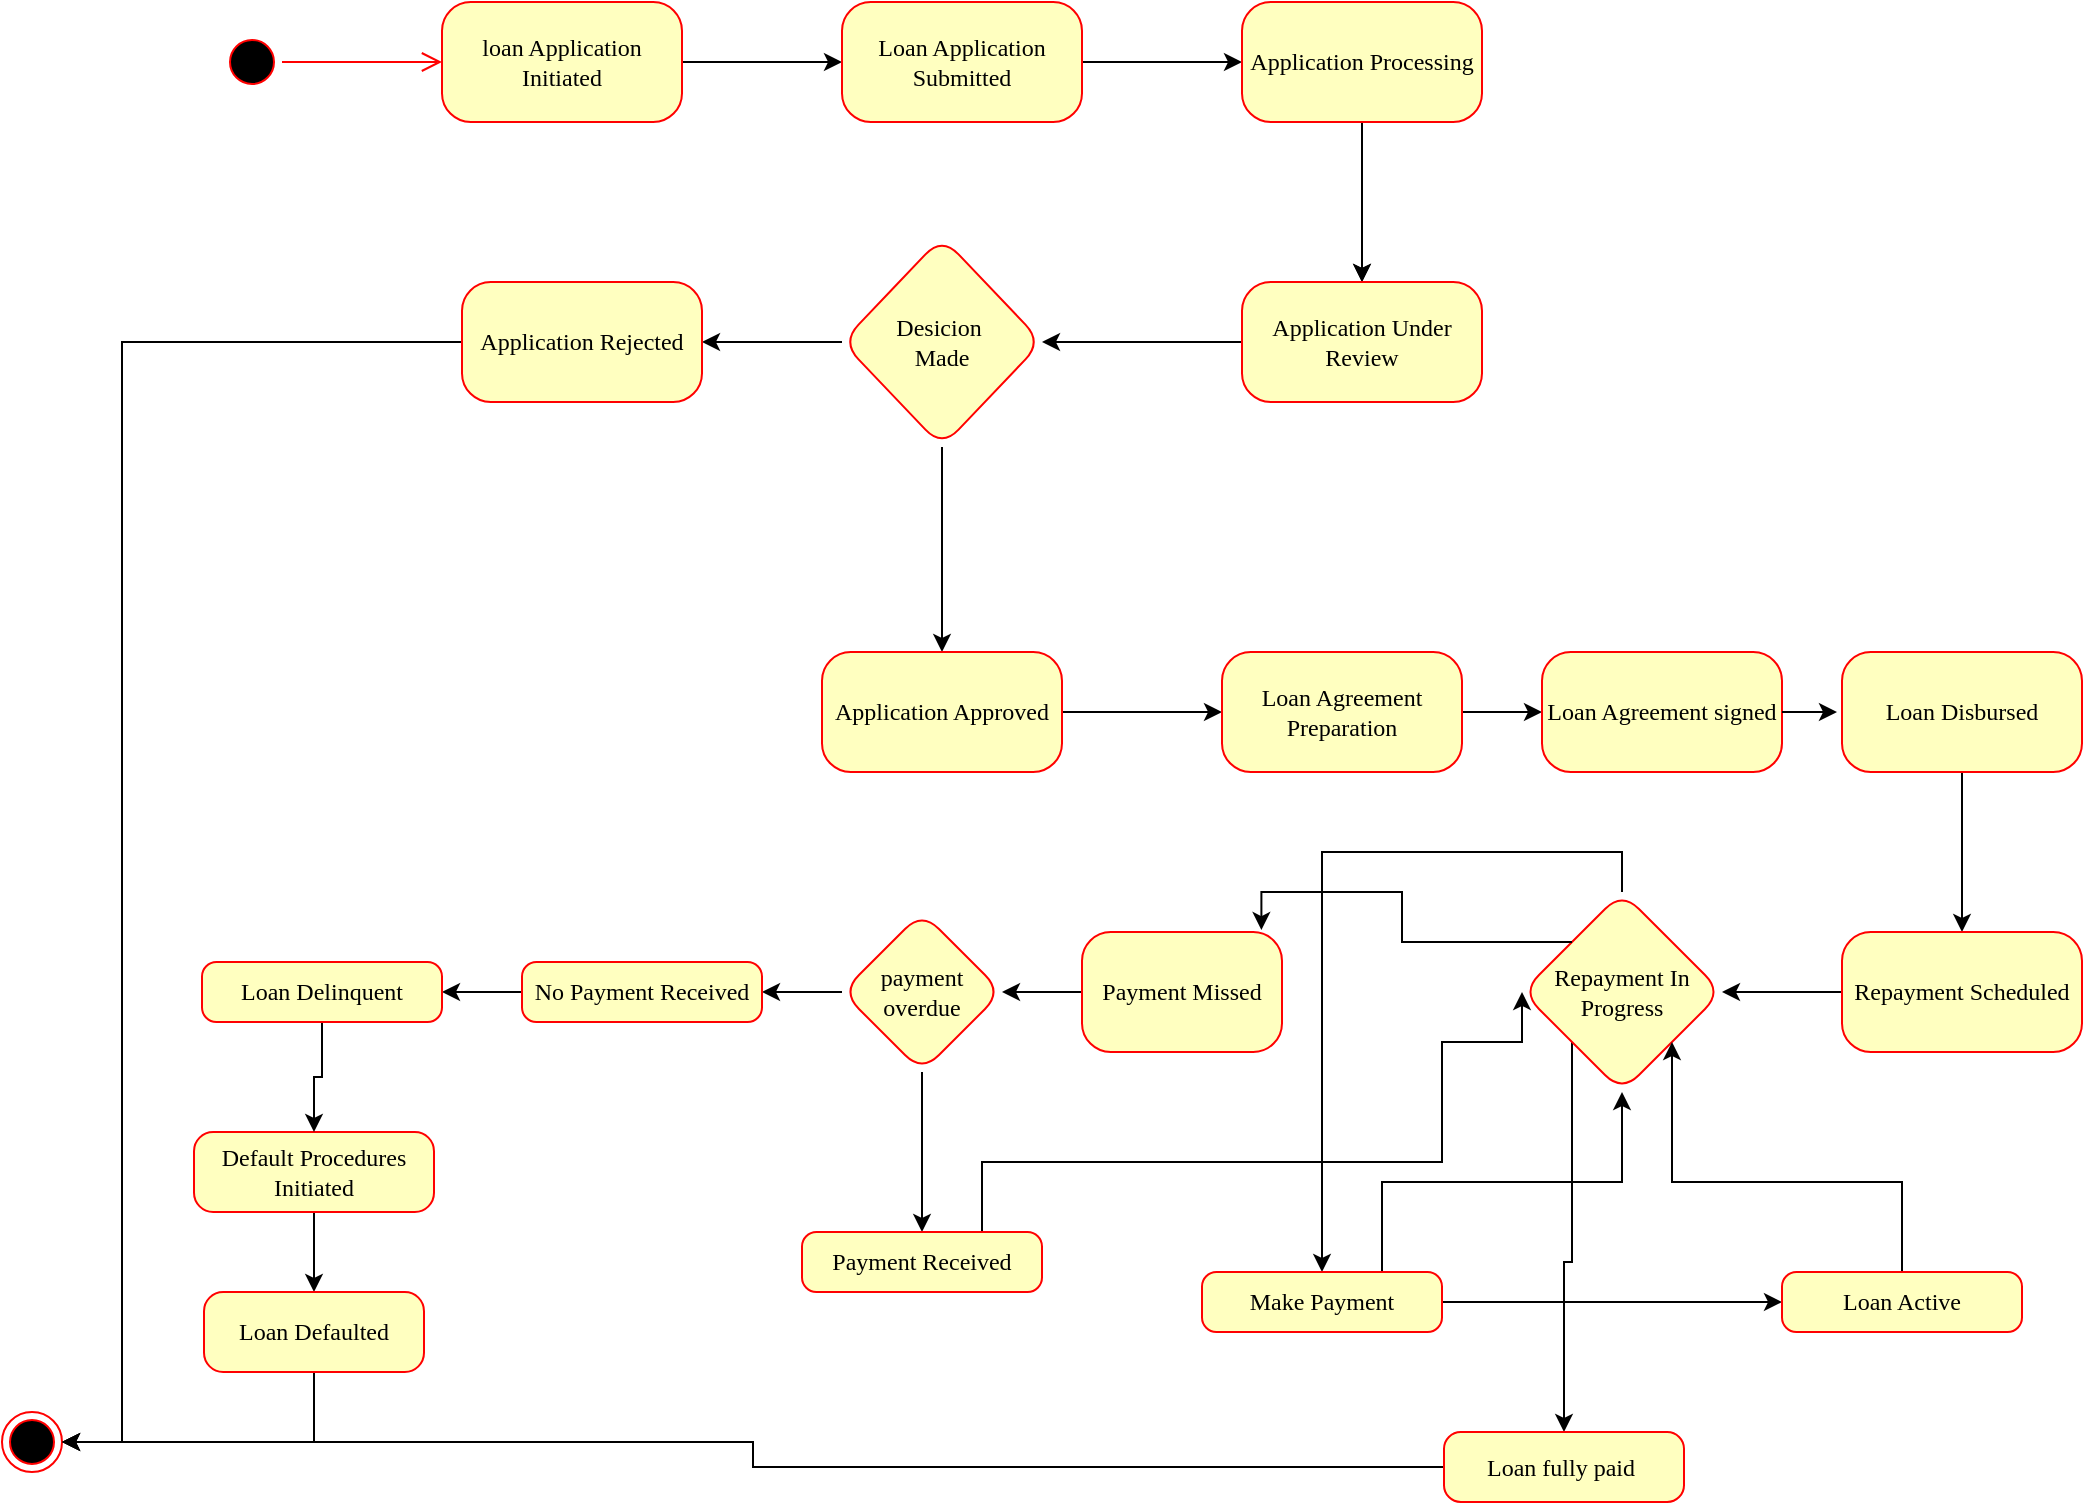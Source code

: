 <mxfile version="24.8.9">
  <diagram name="Page-1" id="58cdce13-f638-feb5-8d6f-7d28b1aa9fa0">
    <mxGraphModel dx="549" dy="626" grid="1" gridSize="10" guides="1" tooltips="1" connect="1" arrows="1" fold="1" page="1" pageScale="1" pageWidth="1100" pageHeight="850" background="none" math="0" shadow="0">
      <root>
        <mxCell id="0" />
        <mxCell id="1" parent="0" />
        <mxCell id="382b91b5511bd0f7-1" value="" style="ellipse;html=1;shape=startState;fillColor=#000000;strokeColor=#ff0000;rounded=1;shadow=0;comic=0;labelBackgroundColor=none;fontFamily=Verdana;fontSize=12;fontColor=#000000;align=center;direction=south;" parent="1" vertex="1">
          <mxGeometry x="130" y="50" width="30" height="30" as="geometry" />
        </mxCell>
        <mxCell id="x6N4AVNdgD--9fKv7K6O-7" value="" style="edgeStyle=orthogonalEdgeStyle;rounded=0;orthogonalLoop=1;jettySize=auto;html=1;" edge="1" parent="1" source="382b91b5511bd0f7-6" target="x6N4AVNdgD--9fKv7K6O-6">
          <mxGeometry relative="1" as="geometry" />
        </mxCell>
        <mxCell id="382b91b5511bd0f7-6" value="loan Application Initiated" style="rounded=1;whiteSpace=wrap;html=1;arcSize=24;fillColor=#ffffc0;strokeColor=#ff0000;shadow=0;comic=0;labelBackgroundColor=none;fontFamily=Verdana;fontSize=12;fontColor=#000000;align=center;" parent="1" vertex="1">
          <mxGeometry x="240" y="35" width="120" height="60" as="geometry" />
        </mxCell>
        <mxCell id="2a3bc250acf0617d-9" style="edgeStyle=orthogonalEdgeStyle;html=1;labelBackgroundColor=none;endArrow=open;endSize=8;strokeColor=#ff0000;fontFamily=Verdana;fontSize=12;align=left;" parent="1" source="382b91b5511bd0f7-1" target="382b91b5511bd0f7-6" edge="1">
          <mxGeometry relative="1" as="geometry" />
        </mxCell>
        <mxCell id="x6N4AVNdgD--9fKv7K6O-9" value="" style="edgeStyle=orthogonalEdgeStyle;rounded=0;orthogonalLoop=1;jettySize=auto;html=1;" edge="1" parent="1" source="x6N4AVNdgD--9fKv7K6O-6" target="x6N4AVNdgD--9fKv7K6O-8">
          <mxGeometry relative="1" as="geometry" />
        </mxCell>
        <mxCell id="x6N4AVNdgD--9fKv7K6O-6" value="Loan Application Submitted" style="whiteSpace=wrap;html=1;fontFamily=Verdana;fillColor=#ffffc0;strokeColor=#ff0000;fontColor=#000000;rounded=1;arcSize=24;shadow=0;comic=0;labelBackgroundColor=none;" vertex="1" parent="1">
          <mxGeometry x="440" y="35" width="120" height="60" as="geometry" />
        </mxCell>
        <mxCell id="x6N4AVNdgD--9fKv7K6O-11" value="" style="edgeStyle=orthogonalEdgeStyle;rounded=0;orthogonalLoop=1;jettySize=auto;html=1;" edge="1" parent="1" source="x6N4AVNdgD--9fKv7K6O-8" target="x6N4AVNdgD--9fKv7K6O-10">
          <mxGeometry relative="1" as="geometry" />
        </mxCell>
        <mxCell id="x6N4AVNdgD--9fKv7K6O-12" value="" style="edgeStyle=orthogonalEdgeStyle;rounded=0;orthogonalLoop=1;jettySize=auto;html=1;" edge="1" parent="1" source="x6N4AVNdgD--9fKv7K6O-8" target="x6N4AVNdgD--9fKv7K6O-10">
          <mxGeometry relative="1" as="geometry" />
        </mxCell>
        <mxCell id="x6N4AVNdgD--9fKv7K6O-8" value="Application Processing" style="whiteSpace=wrap;html=1;fontFamily=Verdana;fillColor=#ffffc0;strokeColor=#ff0000;fontColor=#000000;rounded=1;arcSize=24;shadow=0;comic=0;labelBackgroundColor=none;" vertex="1" parent="1">
          <mxGeometry x="640" y="35" width="120" height="60" as="geometry" />
        </mxCell>
        <mxCell id="x6N4AVNdgD--9fKv7K6O-19" value="" style="edgeStyle=orthogonalEdgeStyle;rounded=0;orthogonalLoop=1;jettySize=auto;html=1;" edge="1" parent="1" source="x6N4AVNdgD--9fKv7K6O-10" target="x6N4AVNdgD--9fKv7K6O-18">
          <mxGeometry relative="1" as="geometry" />
        </mxCell>
        <mxCell id="x6N4AVNdgD--9fKv7K6O-10" value="Application Under Review" style="whiteSpace=wrap;html=1;fontFamily=Verdana;fillColor=#ffffc0;strokeColor=#ff0000;fontColor=#000000;rounded=1;arcSize=24;shadow=0;comic=0;labelBackgroundColor=none;" vertex="1" parent="1">
          <mxGeometry x="640" y="175" width="120" height="60" as="geometry" />
        </mxCell>
        <mxCell id="x6N4AVNdgD--9fKv7K6O-16" value="" style="ellipse;html=1;shape=endState;fillColor=#000000;strokeColor=#ff0000;rounded=1;shadow=0;comic=0;labelBackgroundColor=none;fontFamily=Verdana;fontSize=12;fontColor=#000000;align=center;" vertex="1" parent="1">
          <mxGeometry x="20" y="740" width="30" height="30" as="geometry" />
        </mxCell>
        <mxCell id="x6N4AVNdgD--9fKv7K6O-21" value="" style="edgeStyle=orthogonalEdgeStyle;rounded=0;orthogonalLoop=1;jettySize=auto;html=1;" edge="1" parent="1" source="x6N4AVNdgD--9fKv7K6O-18" target="x6N4AVNdgD--9fKv7K6O-20">
          <mxGeometry relative="1" as="geometry" />
        </mxCell>
        <mxCell id="x6N4AVNdgD--9fKv7K6O-23" value="" style="edgeStyle=orthogonalEdgeStyle;rounded=0;orthogonalLoop=1;jettySize=auto;html=1;" edge="1" parent="1" source="x6N4AVNdgD--9fKv7K6O-18" target="x6N4AVNdgD--9fKv7K6O-22">
          <mxGeometry relative="1" as="geometry" />
        </mxCell>
        <mxCell id="x6N4AVNdgD--9fKv7K6O-18" value="Desicion&amp;nbsp;&lt;div&gt;Made&lt;/div&gt;" style="rhombus;whiteSpace=wrap;html=1;fontFamily=Verdana;fillColor=#ffffc0;strokeColor=#ff0000;fontColor=#000000;rounded=1;arcSize=24;shadow=0;comic=0;labelBackgroundColor=none;" vertex="1" parent="1">
          <mxGeometry x="440" y="152.5" width="100" height="105" as="geometry" />
        </mxCell>
        <mxCell id="x6N4AVNdgD--9fKv7K6O-26" value="" style="edgeStyle=orthogonalEdgeStyle;rounded=0;orthogonalLoop=1;jettySize=auto;html=1;" edge="1" parent="1" source="x6N4AVNdgD--9fKv7K6O-20" target="x6N4AVNdgD--9fKv7K6O-25">
          <mxGeometry relative="1" as="geometry" />
        </mxCell>
        <mxCell id="x6N4AVNdgD--9fKv7K6O-20" value="Application Approved" style="whiteSpace=wrap;html=1;fontFamily=Verdana;fillColor=#ffffc0;strokeColor=#ff0000;fontColor=#000000;rounded=1;arcSize=24;shadow=0;comic=0;labelBackgroundColor=none;" vertex="1" parent="1">
          <mxGeometry x="430" y="360" width="120" height="60" as="geometry" />
        </mxCell>
        <mxCell id="x6N4AVNdgD--9fKv7K6O-24" style="edgeStyle=orthogonalEdgeStyle;rounded=0;orthogonalLoop=1;jettySize=auto;html=1;exitX=0;exitY=0.5;exitDx=0;exitDy=0;entryX=1;entryY=0.5;entryDx=0;entryDy=0;" edge="1" parent="1" source="x6N4AVNdgD--9fKv7K6O-22" target="x6N4AVNdgD--9fKv7K6O-16">
          <mxGeometry relative="1" as="geometry">
            <Array as="points">
              <mxPoint x="80" y="205" />
              <mxPoint x="80" y="755" />
            </Array>
          </mxGeometry>
        </mxCell>
        <mxCell id="x6N4AVNdgD--9fKv7K6O-22" value="Application Rejected" style="whiteSpace=wrap;html=1;fontFamily=Verdana;fillColor=#ffffc0;strokeColor=#ff0000;fontColor=#000000;rounded=1;arcSize=24;shadow=0;comic=0;labelBackgroundColor=none;" vertex="1" parent="1">
          <mxGeometry x="250" y="175" width="120" height="60" as="geometry" />
        </mxCell>
        <mxCell id="x6N4AVNdgD--9fKv7K6O-57" value="" style="edgeStyle=orthogonalEdgeStyle;rounded=0;orthogonalLoop=1;jettySize=auto;html=1;" edge="1" parent="1" source="x6N4AVNdgD--9fKv7K6O-25" target="x6N4AVNdgD--9fKv7K6O-56">
          <mxGeometry relative="1" as="geometry" />
        </mxCell>
        <mxCell id="x6N4AVNdgD--9fKv7K6O-25" value="Loan Agreement Preparation" style="whiteSpace=wrap;html=1;fontFamily=Verdana;fillColor=#ffffc0;strokeColor=#ff0000;fontColor=#000000;rounded=1;arcSize=24;shadow=0;comic=0;labelBackgroundColor=none;" vertex="1" parent="1">
          <mxGeometry x="630" y="360" width="120" height="60" as="geometry" />
        </mxCell>
        <mxCell id="x6N4AVNdgD--9fKv7K6O-30" value="" style="edgeStyle=orthogonalEdgeStyle;rounded=0;orthogonalLoop=1;jettySize=auto;html=1;" edge="1" parent="1" source="x6N4AVNdgD--9fKv7K6O-27" target="x6N4AVNdgD--9fKv7K6O-29">
          <mxGeometry relative="1" as="geometry" />
        </mxCell>
        <mxCell id="x6N4AVNdgD--9fKv7K6O-27" value="Loan Disbursed" style="whiteSpace=wrap;html=1;fontFamily=Verdana;fillColor=#ffffc0;strokeColor=#ff0000;fontColor=#000000;rounded=1;arcSize=24;shadow=0;comic=0;labelBackgroundColor=none;" vertex="1" parent="1">
          <mxGeometry x="940" y="360" width="120" height="60" as="geometry" />
        </mxCell>
        <mxCell id="x6N4AVNdgD--9fKv7K6O-36" value="" style="edgeStyle=orthogonalEdgeStyle;rounded=0;orthogonalLoop=1;jettySize=auto;html=1;" edge="1" parent="1" source="x6N4AVNdgD--9fKv7K6O-29" target="x6N4AVNdgD--9fKv7K6O-35">
          <mxGeometry relative="1" as="geometry" />
        </mxCell>
        <mxCell id="x6N4AVNdgD--9fKv7K6O-29" value="Repayment Scheduled" style="whiteSpace=wrap;html=1;fontFamily=Verdana;fillColor=#ffffc0;strokeColor=#ff0000;fontColor=#000000;rounded=1;arcSize=24;shadow=0;comic=0;labelBackgroundColor=none;" vertex="1" parent="1">
          <mxGeometry x="940" y="500" width="120" height="60" as="geometry" />
        </mxCell>
        <mxCell id="x6N4AVNdgD--9fKv7K6O-91" style="edgeStyle=orthogonalEdgeStyle;rounded=0;orthogonalLoop=1;jettySize=auto;html=1;exitX=0.5;exitY=0;exitDx=0;exitDy=0;" edge="1" parent="1" source="x6N4AVNdgD--9fKv7K6O-35" target="x6N4AVNdgD--9fKv7K6O-46">
          <mxGeometry relative="1" as="geometry" />
        </mxCell>
        <mxCell id="x6N4AVNdgD--9fKv7K6O-97" style="edgeStyle=orthogonalEdgeStyle;rounded=0;orthogonalLoop=1;jettySize=auto;html=1;exitX=0;exitY=1;exitDx=0;exitDy=0;entryX=0.5;entryY=0;entryDx=0;entryDy=0;" edge="1" parent="1" source="x6N4AVNdgD--9fKv7K6O-35" target="x6N4AVNdgD--9fKv7K6O-48">
          <mxGeometry relative="1" as="geometry" />
        </mxCell>
        <mxCell id="x6N4AVNdgD--9fKv7K6O-35" value="Repayment In Progress" style="rhombus;whiteSpace=wrap;html=1;fontFamily=Verdana;fillColor=#ffffc0;strokeColor=#ff0000;fontColor=#000000;rounded=1;arcSize=24;shadow=0;comic=0;labelBackgroundColor=none;" vertex="1" parent="1">
          <mxGeometry x="780" y="480" width="100" height="100" as="geometry" />
        </mxCell>
        <mxCell id="x6N4AVNdgD--9fKv7K6O-67" value="" style="edgeStyle=orthogonalEdgeStyle;rounded=0;orthogonalLoop=1;jettySize=auto;html=1;" edge="1" parent="1" source="x6N4AVNdgD--9fKv7K6O-37" target="x6N4AVNdgD--9fKv7K6O-66">
          <mxGeometry relative="1" as="geometry" />
        </mxCell>
        <mxCell id="x6N4AVNdgD--9fKv7K6O-37" value="Payment Missed" style="whiteSpace=wrap;html=1;fontFamily=Verdana;fillColor=#ffffc0;strokeColor=#ff0000;fontColor=#000000;rounded=1;arcSize=24;shadow=0;comic=0;labelBackgroundColor=none;" vertex="1" parent="1">
          <mxGeometry x="560" y="500" width="100" height="60" as="geometry" />
        </mxCell>
        <mxCell id="x6N4AVNdgD--9fKv7K6O-42" value="" style="edgeStyle=orthogonalEdgeStyle;rounded=0;orthogonalLoop=1;jettySize=auto;html=1;" edge="1" parent="1" source="x6N4AVNdgD--9fKv7K6O-39" target="x6N4AVNdgD--9fKv7K6O-41">
          <mxGeometry relative="1" as="geometry" />
        </mxCell>
        <mxCell id="x6N4AVNdgD--9fKv7K6O-39" value="Default Procedures Initiated" style="whiteSpace=wrap;html=1;fontFamily=Verdana;fillColor=#ffffc0;strokeColor=#ff0000;fontColor=#000000;rounded=1;arcSize=24;shadow=0;comic=0;labelBackgroundColor=none;" vertex="1" parent="1">
          <mxGeometry x="116" y="600" width="120" height="40" as="geometry" />
        </mxCell>
        <mxCell id="x6N4AVNdgD--9fKv7K6O-44" style="edgeStyle=orthogonalEdgeStyle;rounded=0;orthogonalLoop=1;jettySize=auto;html=1;exitX=0.5;exitY=1;exitDx=0;exitDy=0;entryX=1;entryY=0.5;entryDx=0;entryDy=0;" edge="1" parent="1" source="x6N4AVNdgD--9fKv7K6O-41" target="x6N4AVNdgD--9fKv7K6O-16">
          <mxGeometry relative="1" as="geometry" />
        </mxCell>
        <mxCell id="x6N4AVNdgD--9fKv7K6O-41" value="Loan Defaulted" style="whiteSpace=wrap;html=1;fontFamily=Verdana;fillColor=#ffffc0;strokeColor=#ff0000;fontColor=#000000;rounded=1;arcSize=24;shadow=0;comic=0;labelBackgroundColor=none;" vertex="1" parent="1">
          <mxGeometry x="121" y="680" width="110" height="40" as="geometry" />
        </mxCell>
        <mxCell id="x6N4AVNdgD--9fKv7K6O-54" value="" style="edgeStyle=orthogonalEdgeStyle;rounded=0;orthogonalLoop=1;jettySize=auto;html=1;" edge="1" parent="1" source="x6N4AVNdgD--9fKv7K6O-46" target="x6N4AVNdgD--9fKv7K6O-53">
          <mxGeometry relative="1" as="geometry" />
        </mxCell>
        <mxCell id="x6N4AVNdgD--9fKv7K6O-86" style="edgeStyle=orthogonalEdgeStyle;rounded=0;orthogonalLoop=1;jettySize=auto;html=1;exitX=0.75;exitY=0;exitDx=0;exitDy=0;" edge="1" parent="1" source="x6N4AVNdgD--9fKv7K6O-46" target="x6N4AVNdgD--9fKv7K6O-35">
          <mxGeometry relative="1" as="geometry" />
        </mxCell>
        <mxCell id="x6N4AVNdgD--9fKv7K6O-46" value="Make Payment" style="whiteSpace=wrap;html=1;fontFamily=Verdana;fillColor=#ffffc0;strokeColor=#ff0000;fontColor=#000000;rounded=1;arcSize=24;shadow=0;comic=0;labelBackgroundColor=none;" vertex="1" parent="1">
          <mxGeometry x="620" y="670" width="120" height="30" as="geometry" />
        </mxCell>
        <mxCell id="x6N4AVNdgD--9fKv7K6O-52" style="edgeStyle=orthogonalEdgeStyle;rounded=0;orthogonalLoop=1;jettySize=auto;html=1;exitX=0;exitY=0.5;exitDx=0;exitDy=0;entryX=1;entryY=0.5;entryDx=0;entryDy=0;" edge="1" parent="1" source="x6N4AVNdgD--9fKv7K6O-48" target="x6N4AVNdgD--9fKv7K6O-16">
          <mxGeometry relative="1" as="geometry" />
        </mxCell>
        <mxCell id="x6N4AVNdgD--9fKv7K6O-48" value="Loan fully paid&amp;nbsp;" style="whiteSpace=wrap;html=1;fontFamily=Verdana;fillColor=#ffffc0;strokeColor=#ff0000;fontColor=#000000;rounded=1;arcSize=24;shadow=0;comic=0;labelBackgroundColor=none;" vertex="1" parent="1">
          <mxGeometry x="741" y="750" width="120" height="35" as="geometry" />
        </mxCell>
        <mxCell id="x6N4AVNdgD--9fKv7K6O-55" style="edgeStyle=orthogonalEdgeStyle;rounded=0;orthogonalLoop=1;jettySize=auto;html=1;exitX=0.5;exitY=0;exitDx=0;exitDy=0;entryX=1;entryY=1;entryDx=0;entryDy=0;" edge="1" parent="1" source="x6N4AVNdgD--9fKv7K6O-53" target="x6N4AVNdgD--9fKv7K6O-35">
          <mxGeometry relative="1" as="geometry" />
        </mxCell>
        <mxCell id="x6N4AVNdgD--9fKv7K6O-53" value="Loan Active" style="whiteSpace=wrap;html=1;fontFamily=Verdana;fillColor=#ffffc0;strokeColor=#ff0000;fontColor=#000000;rounded=1;arcSize=24;shadow=0;comic=0;labelBackgroundColor=none;" vertex="1" parent="1">
          <mxGeometry x="910" y="670" width="120" height="30" as="geometry" />
        </mxCell>
        <mxCell id="x6N4AVNdgD--9fKv7K6O-56" value="Loan Agreement signed" style="whiteSpace=wrap;html=1;fontFamily=Verdana;fillColor=#ffffc0;strokeColor=#ff0000;fontColor=#000000;rounded=1;arcSize=24;shadow=0;comic=0;labelBackgroundColor=none;" vertex="1" parent="1">
          <mxGeometry x="790" y="360" width="120" height="60" as="geometry" />
        </mxCell>
        <mxCell id="x6N4AVNdgD--9fKv7K6O-60" style="edgeStyle=orthogonalEdgeStyle;rounded=0;orthogonalLoop=1;jettySize=auto;html=1;exitX=1;exitY=0.5;exitDx=0;exitDy=0;entryX=-0.021;entryY=0.487;entryDx=0;entryDy=0;entryPerimeter=0;" edge="1" parent="1" source="x6N4AVNdgD--9fKv7K6O-56" target="x6N4AVNdgD--9fKv7K6O-27">
          <mxGeometry relative="1" as="geometry" />
        </mxCell>
        <mxCell id="x6N4AVNdgD--9fKv7K6O-69" value="" style="edgeStyle=orthogonalEdgeStyle;rounded=0;orthogonalLoop=1;jettySize=auto;html=1;" edge="1" parent="1" source="x6N4AVNdgD--9fKv7K6O-66" target="x6N4AVNdgD--9fKv7K6O-68">
          <mxGeometry relative="1" as="geometry" />
        </mxCell>
        <mxCell id="x6N4AVNdgD--9fKv7K6O-74" style="edgeStyle=orthogonalEdgeStyle;rounded=0;orthogonalLoop=1;jettySize=auto;html=1;exitX=0;exitY=0.5;exitDx=0;exitDy=0;entryX=1;entryY=0.5;entryDx=0;entryDy=0;" edge="1" parent="1" source="x6N4AVNdgD--9fKv7K6O-66" target="x6N4AVNdgD--9fKv7K6O-72">
          <mxGeometry relative="1" as="geometry" />
        </mxCell>
        <mxCell id="x6N4AVNdgD--9fKv7K6O-66" value="payment overdue" style="rhombus;whiteSpace=wrap;html=1;fontFamily=Verdana;fillColor=#ffffc0;strokeColor=#ff0000;fontColor=#000000;rounded=1;arcSize=24;shadow=0;comic=0;labelBackgroundColor=none;" vertex="1" parent="1">
          <mxGeometry x="440" y="490" width="80" height="80" as="geometry" />
        </mxCell>
        <mxCell id="x6N4AVNdgD--9fKv7K6O-93" style="edgeStyle=orthogonalEdgeStyle;rounded=0;orthogonalLoop=1;jettySize=auto;html=1;exitX=0.75;exitY=0;exitDx=0;exitDy=0;entryX=0;entryY=0.5;entryDx=0;entryDy=0;" edge="1" parent="1" source="x6N4AVNdgD--9fKv7K6O-68" target="x6N4AVNdgD--9fKv7K6O-35">
          <mxGeometry relative="1" as="geometry">
            <Array as="points">
              <mxPoint x="510" y="615" />
              <mxPoint x="740" y="615" />
              <mxPoint x="740" y="555" />
              <mxPoint x="780" y="555" />
            </Array>
          </mxGeometry>
        </mxCell>
        <mxCell id="x6N4AVNdgD--9fKv7K6O-68" value="Payment Received" style="whiteSpace=wrap;html=1;fontFamily=Verdana;fillColor=#ffffc0;strokeColor=#ff0000;fontColor=#000000;rounded=1;arcSize=24;shadow=0;comic=0;labelBackgroundColor=none;" vertex="1" parent="1">
          <mxGeometry x="420" y="650" width="120" height="30" as="geometry" />
        </mxCell>
        <mxCell id="x6N4AVNdgD--9fKv7K6O-76" value="" style="edgeStyle=orthogonalEdgeStyle;rounded=0;orthogonalLoop=1;jettySize=auto;html=1;" edge="1" parent="1" source="x6N4AVNdgD--9fKv7K6O-72" target="x6N4AVNdgD--9fKv7K6O-75">
          <mxGeometry relative="1" as="geometry" />
        </mxCell>
        <mxCell id="x6N4AVNdgD--9fKv7K6O-72" value="No Payment Received" style="whiteSpace=wrap;html=1;fontFamily=Verdana;fillColor=#ffffc0;strokeColor=#ff0000;fontColor=#000000;rounded=1;arcSize=24;shadow=0;comic=0;labelBackgroundColor=none;" vertex="1" parent="1">
          <mxGeometry x="280" y="515" width="120" height="30" as="geometry" />
        </mxCell>
        <mxCell id="x6N4AVNdgD--9fKv7K6O-78" style="edgeStyle=orthogonalEdgeStyle;rounded=0;orthogonalLoop=1;jettySize=auto;html=1;exitX=0.5;exitY=1;exitDx=0;exitDy=0;entryX=0.5;entryY=0;entryDx=0;entryDy=0;" edge="1" parent="1" source="x6N4AVNdgD--9fKv7K6O-75" target="x6N4AVNdgD--9fKv7K6O-39">
          <mxGeometry relative="1" as="geometry" />
        </mxCell>
        <mxCell id="x6N4AVNdgD--9fKv7K6O-75" value="Loan Delinquent" style="whiteSpace=wrap;html=1;fontFamily=Verdana;fillColor=#ffffc0;strokeColor=#ff0000;fontColor=#000000;rounded=1;arcSize=24;shadow=0;comic=0;labelBackgroundColor=none;" vertex="1" parent="1">
          <mxGeometry x="120" y="515" width="120" height="30" as="geometry" />
        </mxCell>
        <mxCell id="x6N4AVNdgD--9fKv7K6O-90" style="edgeStyle=orthogonalEdgeStyle;rounded=0;orthogonalLoop=1;jettySize=auto;html=1;exitX=0;exitY=0;exitDx=0;exitDy=0;entryX=0.897;entryY=-0.016;entryDx=0;entryDy=0;entryPerimeter=0;" edge="1" parent="1" source="x6N4AVNdgD--9fKv7K6O-35" target="x6N4AVNdgD--9fKv7K6O-37">
          <mxGeometry relative="1" as="geometry" />
        </mxCell>
      </root>
    </mxGraphModel>
  </diagram>
</mxfile>
